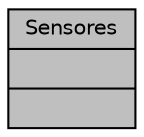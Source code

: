 digraph "Sensores"
{
 // INTERACTIVE_SVG=YES
 // LATEX_PDF_SIZE
  edge [fontname="Helvetica",fontsize="10",labelfontname="Helvetica",labelfontsize="10"];
  node [fontname="Helvetica",fontsize="10",shape=record];
  Node1 [label="{Sensores\n||}",height=0.2,width=0.4,color="black", fillcolor="grey75", style="filled", fontcolor="black",tooltip="Contiene las variables y definiciones de los métodos para utilizar los sensores de presión y volumen."];
}
